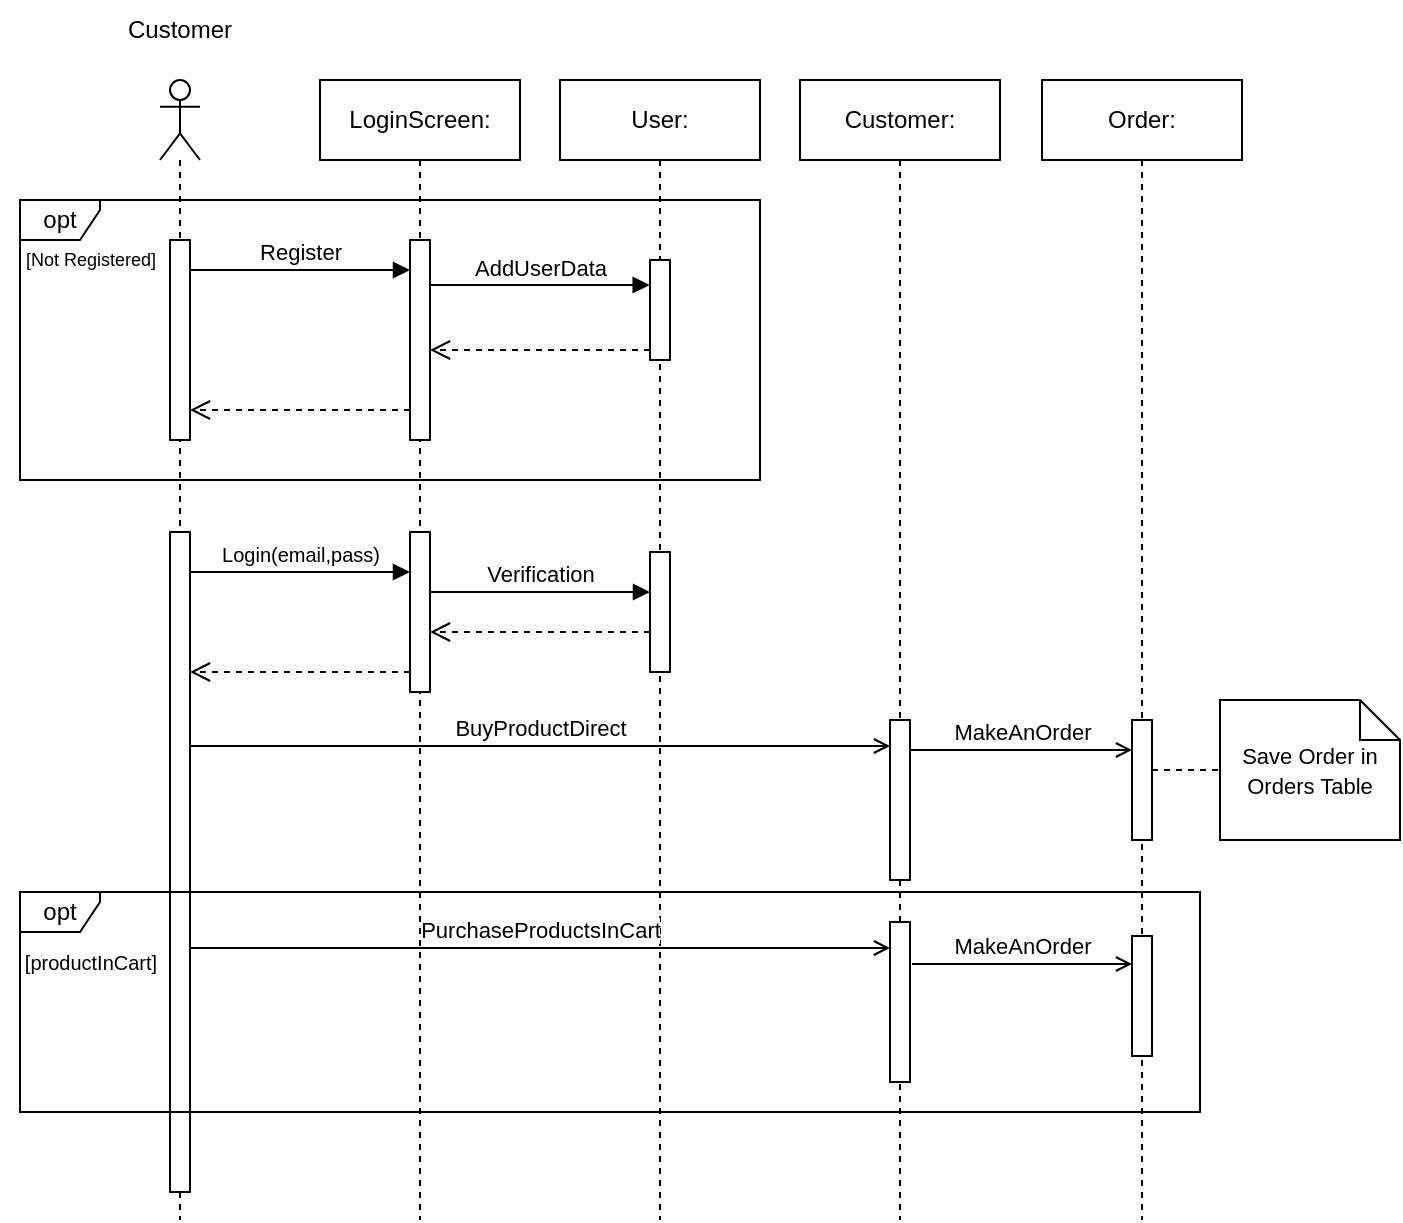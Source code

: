 <mxfile version="22.1.11" type="device">
  <diagram name="Page-1" id="HsitdcN0r7PipA14mCh1">
    <mxGraphModel dx="2205" dy="606" grid="1" gridSize="10" guides="1" tooltips="1" connect="1" arrows="1" fold="1" page="1" pageScale="1" pageWidth="1169" pageHeight="1654" math="0" shadow="0">
      <root>
        <mxCell id="0" />
        <mxCell id="1" parent="0" />
        <mxCell id="conp8-0LCWzHYiCez7KT-110" value="" style="shape=umlLifeline;perimeter=lifelinePerimeter;whiteSpace=wrap;html=1;container=1;dropTarget=0;collapsible=0;recursiveResize=0;outlineConnect=0;portConstraint=eastwest;newEdgeStyle={&quot;curved&quot;:0,&quot;rounded&quot;:0};participant=umlActor;" parent="1" vertex="1">
          <mxGeometry x="50" y="1300" width="20" height="570" as="geometry" />
        </mxCell>
        <mxCell id="conp8-0LCWzHYiCez7KT-111" value="" style="html=1;points=[[0,0,0,0,5],[0,1,0,0,-5],[1,0,0,0,5],[1,1,0,0,-5]];perimeter=orthogonalPerimeter;outlineConnect=0;targetShapes=umlLifeline;portConstraint=eastwest;newEdgeStyle={&quot;curved&quot;:0,&quot;rounded&quot;:0};" parent="conp8-0LCWzHYiCez7KT-110" vertex="1">
          <mxGeometry x="5" y="226" width="10" height="330" as="geometry" />
        </mxCell>
        <mxCell id="conp8-0LCWzHYiCez7KT-112" value="User:" style="shape=umlLifeline;perimeter=lifelinePerimeter;whiteSpace=wrap;html=1;container=1;dropTarget=0;collapsible=0;recursiveResize=0;outlineConnect=0;portConstraint=eastwest;newEdgeStyle={&quot;curved&quot;:0,&quot;rounded&quot;:0};" parent="1" vertex="1">
          <mxGeometry x="250" y="1300" width="100" height="570" as="geometry" />
        </mxCell>
        <mxCell id="conp8-0LCWzHYiCez7KT-113" value="" style="html=1;points=[[0,0,0,0,5],[0,1,0,0,-5],[1,0,0,0,5],[1,1,0,0,-5]];perimeter=orthogonalPerimeter;outlineConnect=0;targetShapes=umlLifeline;portConstraint=eastwest;newEdgeStyle={&quot;curved&quot;:0,&quot;rounded&quot;:0};" parent="conp8-0LCWzHYiCez7KT-112" vertex="1">
          <mxGeometry x="45" y="236" width="10" height="60" as="geometry" />
        </mxCell>
        <mxCell id="conp8-0LCWzHYiCez7KT-114" value="Product:" style="shape=umlLifeline;perimeter=lifelinePerimeter;whiteSpace=wrap;html=1;container=1;dropTarget=0;collapsible=0;recursiveResize=0;outlineConnect=0;portConstraint=eastwest;newEdgeStyle={&quot;curved&quot;:0,&quot;rounded&quot;:0};" parent="1" vertex="1">
          <mxGeometry x="370" y="1300" width="100" height="450" as="geometry" />
        </mxCell>
        <mxCell id="conp8-0LCWzHYiCez7KT-115" value="Customer" style="text;html=1;strokeColor=none;fillColor=none;align=center;verticalAlign=middle;whiteSpace=wrap;rounded=0;" parent="1" vertex="1">
          <mxGeometry x="30" y="1260" width="60" height="30" as="geometry" />
        </mxCell>
        <mxCell id="conp8-0LCWzHYiCez7KT-116" value="LoginScreen:" style="shape=umlLifeline;perimeter=lifelinePerimeter;whiteSpace=wrap;html=1;container=1;dropTarget=0;collapsible=0;recursiveResize=0;outlineConnect=0;portConstraint=eastwest;newEdgeStyle={&quot;curved&quot;:0,&quot;rounded&quot;:0};" parent="1" vertex="1">
          <mxGeometry x="130" y="1300" width="100" height="570" as="geometry" />
        </mxCell>
        <mxCell id="conp8-0LCWzHYiCez7KT-117" value="" style="html=1;points=[[0,0,0,0,5],[0,1,0,0,-5],[1,0,0,0,5],[1,1,0,0,-5]];perimeter=orthogonalPerimeter;outlineConnect=0;targetShapes=umlLifeline;portConstraint=eastwest;newEdgeStyle={&quot;curved&quot;:0,&quot;rounded&quot;:0};" parent="conp8-0LCWzHYiCez7KT-116" vertex="1">
          <mxGeometry x="45" y="226" width="10" height="80" as="geometry" />
        </mxCell>
        <mxCell id="conp8-0LCWzHYiCez7KT-118" value="&lt;font style=&quot;font-size: 10px;&quot;&gt;Login(email,pass)&lt;/font&gt;" style="html=1;verticalAlign=bottom;endArrow=block;curved=0;rounded=0;exitX=1;exitY=0;exitDx=0;exitDy=5;exitPerimeter=0;" parent="1" edge="1">
          <mxGeometry width="80" relative="1" as="geometry">
            <mxPoint x="65" y="1546" as="sourcePoint" />
            <mxPoint x="175" y="1546" as="targetPoint" />
          </mxGeometry>
        </mxCell>
        <mxCell id="conp8-0LCWzHYiCez7KT-119" value="Verification" style="html=1;verticalAlign=bottom;endArrow=block;curved=0;rounded=0;entryX=-0.015;entryY=0.25;entryDx=0;entryDy=0;entryPerimeter=0;" parent="1" edge="1">
          <mxGeometry width="80" relative="1" as="geometry">
            <mxPoint x="185" y="1556" as="sourcePoint" />
            <mxPoint x="295" y="1556" as="targetPoint" />
          </mxGeometry>
        </mxCell>
        <mxCell id="conp8-0LCWzHYiCez7KT-120" value="" style="html=1;verticalAlign=bottom;endArrow=open;dashed=1;endSize=8;curved=0;rounded=0;exitX=0;exitY=1;exitDx=0;exitDy=-5;exitPerimeter=0;" parent="1" edge="1">
          <mxGeometry relative="1" as="geometry">
            <mxPoint x="175" y="1596" as="sourcePoint" />
            <mxPoint x="65" y="1596" as="targetPoint" />
          </mxGeometry>
        </mxCell>
        <mxCell id="conp8-0LCWzHYiCez7KT-121" value="" style="html=1;verticalAlign=bottom;endArrow=open;dashed=1;endSize=8;curved=0;rounded=0;exitX=0;exitY=1;exitDx=0;exitDy=-5;exitPerimeter=0;" parent="1" edge="1">
          <mxGeometry relative="1" as="geometry">
            <mxPoint x="295" y="1576.0" as="sourcePoint" />
            <mxPoint x="185" y="1576.0" as="targetPoint" />
          </mxGeometry>
        </mxCell>
        <mxCell id="conp8-0LCWzHYiCez7KT-122" value="Customer:" style="shape=umlLifeline;perimeter=lifelinePerimeter;whiteSpace=wrap;html=1;container=1;dropTarget=0;collapsible=0;recursiveResize=0;outlineConnect=0;portConstraint=eastwest;newEdgeStyle={&quot;curved&quot;:0,&quot;rounded&quot;:0};" parent="1" vertex="1">
          <mxGeometry x="370" y="1300" width="100" height="570" as="geometry" />
        </mxCell>
        <mxCell id="conp8-0LCWzHYiCez7KT-123" value="" style="html=1;points=[[0,0,0,0,5],[0,1,0,0,-5],[1,0,0,0,5],[1,1,0,0,-5]];perimeter=orthogonalPerimeter;outlineConnect=0;targetShapes=umlLifeline;portConstraint=eastwest;newEdgeStyle={&quot;curved&quot;:0,&quot;rounded&quot;:0};" parent="conp8-0LCWzHYiCez7KT-122" vertex="1">
          <mxGeometry x="45" y="320" width="10" height="80" as="geometry" />
        </mxCell>
        <mxCell id="conp8-0LCWzHYiCez7KT-128" value="Order:" style="shape=umlLifeline;perimeter=lifelinePerimeter;whiteSpace=wrap;html=1;container=1;dropTarget=0;collapsible=0;recursiveResize=0;outlineConnect=0;portConstraint=eastwest;newEdgeStyle={&quot;curved&quot;:0,&quot;rounded&quot;:0};" parent="1" vertex="1">
          <mxGeometry x="491" y="1300" width="100" height="570" as="geometry" />
        </mxCell>
        <mxCell id="conp8-0LCWzHYiCez7KT-129" value="" style="html=1;points=[[0,0,0,0,5],[0,1,0,0,-5],[1,0,0,0,5],[1,1,0,0,-5]];perimeter=orthogonalPerimeter;outlineConnect=0;targetShapes=umlLifeline;portConstraint=eastwest;newEdgeStyle={&quot;curved&quot;:0,&quot;rounded&quot;:0};" parent="conp8-0LCWzHYiCez7KT-128" vertex="1">
          <mxGeometry x="45" y="428" width="10" height="60" as="geometry" />
        </mxCell>
        <mxCell id="conp8-0LCWzHYiCez7KT-148" value="" style="html=1;points=[[0,0,0,0,5],[0,1,0,0,-5],[1,0,0,0,5],[1,1,0,0,-5]];perimeter=orthogonalPerimeter;outlineConnect=0;targetShapes=umlLifeline;portConstraint=eastwest;newEdgeStyle={&quot;curved&quot;:0,&quot;rounded&quot;:0};" parent="conp8-0LCWzHYiCez7KT-128" vertex="1">
          <mxGeometry x="45" y="320" width="10" height="60" as="geometry" />
        </mxCell>
        <mxCell id="conp8-0LCWzHYiCez7KT-132" value="BuyProductDirect" style="html=1;verticalAlign=bottom;endArrow=open;curved=0;rounded=0;endFill=0;" parent="1" edge="1">
          <mxGeometry width="80" relative="1" as="geometry">
            <mxPoint x="65" y="1633" as="sourcePoint" />
            <mxPoint x="415" y="1633" as="targetPoint" />
          </mxGeometry>
        </mxCell>
        <mxCell id="conp8-0LCWzHYiCez7KT-133" value="MakeAnOrder" style="html=1;verticalAlign=bottom;endArrow=open;curved=0;rounded=0;endFill=0;" parent="1" target="conp8-0LCWzHYiCez7KT-148" edge="1">
          <mxGeometry width="80" relative="1" as="geometry">
            <mxPoint x="425" y="1635" as="sourcePoint" />
            <mxPoint x="650" y="1635" as="targetPoint" />
          </mxGeometry>
        </mxCell>
        <mxCell id="conp8-0LCWzHYiCez7KT-134" value="PurchaseProductsInCart" style="html=1;verticalAlign=bottom;endArrow=open;curved=0;rounded=0;endFill=0;" parent="1" edge="1" target="ZCKwMfNOYjgnEXjOQedA-1">
          <mxGeometry width="80" relative="1" as="geometry">
            <mxPoint x="65" y="1734" as="sourcePoint" />
            <mxPoint x="535" y="1734" as="targetPoint" />
          </mxGeometry>
        </mxCell>
        <mxCell id="conp8-0LCWzHYiCez7KT-135" value="MakeAnOrder" style="html=1;verticalAlign=bottom;endArrow=open;curved=0;rounded=0;entryX=0;entryY=0;entryDx=0;entryDy=5;entryPerimeter=0;endFill=0;" parent="1" edge="1">
          <mxGeometry width="80" relative="1" as="geometry">
            <mxPoint x="426.0" y="1742" as="sourcePoint" />
            <mxPoint x="536.0" y="1742" as="targetPoint" />
          </mxGeometry>
        </mxCell>
        <mxCell id="conp8-0LCWzHYiCez7KT-136" value="opt" style="shape=umlFrame;whiteSpace=wrap;html=1;pointerEvents=0;width=40;height=20;" parent="1" vertex="1">
          <mxGeometry x="-20" y="1706" width="590" height="110" as="geometry" />
        </mxCell>
        <mxCell id="conp8-0LCWzHYiCez7KT-137" value="[productInCart]" style="text;html=1;align=center;verticalAlign=middle;resizable=0;points=[];autosize=1;strokeColor=none;fillColor=none;fontSize=10;" parent="1" vertex="1">
          <mxGeometry x="-30" y="1726" width="90" height="30" as="geometry" />
        </mxCell>
        <mxCell id="conp8-0LCWzHYiCez7KT-138" value="opt" style="shape=umlFrame;whiteSpace=wrap;html=1;pointerEvents=0;width=40;height=20;" parent="1" vertex="1">
          <mxGeometry x="-20" y="1360" width="370" height="140" as="geometry" />
        </mxCell>
        <mxCell id="conp8-0LCWzHYiCez7KT-139" value="[Not Registered]" style="text;html=1;align=center;verticalAlign=middle;resizable=0;points=[];autosize=1;strokeColor=none;fillColor=none;fontSize=9;" parent="1" vertex="1">
          <mxGeometry x="-30" y="1380" width="90" height="20" as="geometry" />
        </mxCell>
        <mxCell id="conp8-0LCWzHYiCez7KT-140" value="" style="html=1;points=[[0,0,0,0,5],[0,1,0,0,-5],[1,0,0,0,5],[1,1,0,0,-5]];perimeter=orthogonalPerimeter;outlineConnect=0;targetShapes=umlLifeline;portConstraint=eastwest;newEdgeStyle={&quot;curved&quot;:0,&quot;rounded&quot;:0};" parent="1" vertex="1">
          <mxGeometry x="295" y="1390" width="10" height="50" as="geometry" />
        </mxCell>
        <mxCell id="conp8-0LCWzHYiCez7KT-141" value="Register" style="html=1;verticalAlign=bottom;endArrow=block;curved=0;rounded=0;exitX=1;exitY=0;exitDx=0;exitDy=5;exitPerimeter=0;" parent="1" edge="1">
          <mxGeometry width="80" relative="1" as="geometry">
            <mxPoint x="65" y="1395" as="sourcePoint" />
            <mxPoint x="175" y="1395" as="targetPoint" />
          </mxGeometry>
        </mxCell>
        <mxCell id="conp8-0LCWzHYiCez7KT-142" value="AddUserData" style="html=1;verticalAlign=bottom;endArrow=block;curved=0;rounded=0;entryX=-0.015;entryY=0.25;entryDx=0;entryDy=0;entryPerimeter=0;" parent="1" source="conp8-0LCWzHYiCez7KT-147" target="conp8-0LCWzHYiCez7KT-140" edge="1">
          <mxGeometry width="80" relative="1" as="geometry">
            <mxPoint x="185" y="1402.5" as="sourcePoint" />
            <mxPoint x="290" y="1410" as="targetPoint" />
          </mxGeometry>
        </mxCell>
        <mxCell id="conp8-0LCWzHYiCez7KT-143" value="" style="html=1;verticalAlign=bottom;endArrow=open;dashed=1;endSize=8;curved=0;rounded=0;exitX=0;exitY=1;exitDx=0;exitDy=-5;exitPerimeter=0;" parent="1" source="conp8-0LCWzHYiCez7KT-140" edge="1">
          <mxGeometry relative="1" as="geometry">
            <mxPoint x="295" y="1430" as="sourcePoint" />
            <mxPoint x="185" y="1435" as="targetPoint" />
          </mxGeometry>
        </mxCell>
        <mxCell id="conp8-0LCWzHYiCez7KT-144" value="" style="html=1;verticalAlign=bottom;endArrow=open;dashed=1;endSize=8;curved=0;rounded=0;exitX=0;exitY=1;exitDx=0;exitDy=-5;exitPerimeter=0;entryX=1;entryY=1;entryDx=0;entryDy=-5;entryPerimeter=0;" parent="1" edge="1">
          <mxGeometry relative="1" as="geometry">
            <mxPoint x="175" y="1465" as="sourcePoint" />
            <mxPoint x="65" y="1465" as="targetPoint" />
          </mxGeometry>
        </mxCell>
        <mxCell id="conp8-0LCWzHYiCez7KT-145" value="" style="html=1;points=[[0,0,0,0,5],[0,1,0,0,-5],[1,0,0,0,5],[1,1,0,0,-5]];perimeter=orthogonalPerimeter;outlineConnect=0;targetShapes=umlLifeline;portConstraint=eastwest;newEdgeStyle={&quot;curved&quot;:0,&quot;rounded&quot;:0};" parent="1" vertex="1">
          <mxGeometry x="55" y="1380" width="10" height="100" as="geometry" />
        </mxCell>
        <mxCell id="conp8-0LCWzHYiCez7KT-146" value="" style="html=1;verticalAlign=bottom;endArrow=block;curved=0;rounded=0;entryX=-0.015;entryY=0.25;entryDx=0;entryDy=0;entryPerimeter=0;" parent="1" target="conp8-0LCWzHYiCez7KT-147" edge="1">
          <mxGeometry width="80" relative="1" as="geometry">
            <mxPoint x="185" y="1402.5" as="sourcePoint" />
            <mxPoint x="295" y="1403" as="targetPoint" />
          </mxGeometry>
        </mxCell>
        <mxCell id="conp8-0LCWzHYiCez7KT-147" value="" style="html=1;points=[[0,0,0,0,5],[0,1,0,0,-5],[1,0,0,0,5],[1,1,0,0,-5]];perimeter=orthogonalPerimeter;outlineConnect=0;targetShapes=umlLifeline;portConstraint=eastwest;newEdgeStyle={&quot;curved&quot;:0,&quot;rounded&quot;:0};" parent="1" vertex="1">
          <mxGeometry x="175" y="1380" width="10" height="100" as="geometry" />
        </mxCell>
        <mxCell id="ZCKwMfNOYjgnEXjOQedA-1" value="" style="html=1;points=[[0,0,0,0,5],[0,1,0,0,-5],[1,0,0,0,5],[1,1,0,0,-5]];perimeter=orthogonalPerimeter;outlineConnect=0;targetShapes=umlLifeline;portConstraint=eastwest;newEdgeStyle={&quot;curved&quot;:0,&quot;rounded&quot;:0};" vertex="1" parent="1">
          <mxGeometry x="415" y="1721" width="10" height="80" as="geometry" />
        </mxCell>
        <mxCell id="ZCKwMfNOYjgnEXjOQedA-2" value="&lt;font style=&quot;font-size: 11px;&quot;&gt;Save Order in Orders Table&lt;/font&gt;" style="shape=note;size=20;whiteSpace=wrap;html=1;" vertex="1" parent="1">
          <mxGeometry x="580" y="1610" width="90" height="70" as="geometry" />
        </mxCell>
        <mxCell id="ZCKwMfNOYjgnEXjOQedA-3" value="" style="endArrow=none;dashed=1;html=1;rounded=0;entryX=0;entryY=0.5;entryDx=0;entryDy=0;entryPerimeter=0;" edge="1" parent="1" source="conp8-0LCWzHYiCez7KT-148" target="ZCKwMfNOYjgnEXjOQedA-2">
          <mxGeometry width="50" height="50" relative="1" as="geometry">
            <mxPoint x="480" y="1610" as="sourcePoint" />
            <mxPoint x="530" y="1560" as="targetPoint" />
          </mxGeometry>
        </mxCell>
      </root>
    </mxGraphModel>
  </diagram>
</mxfile>
